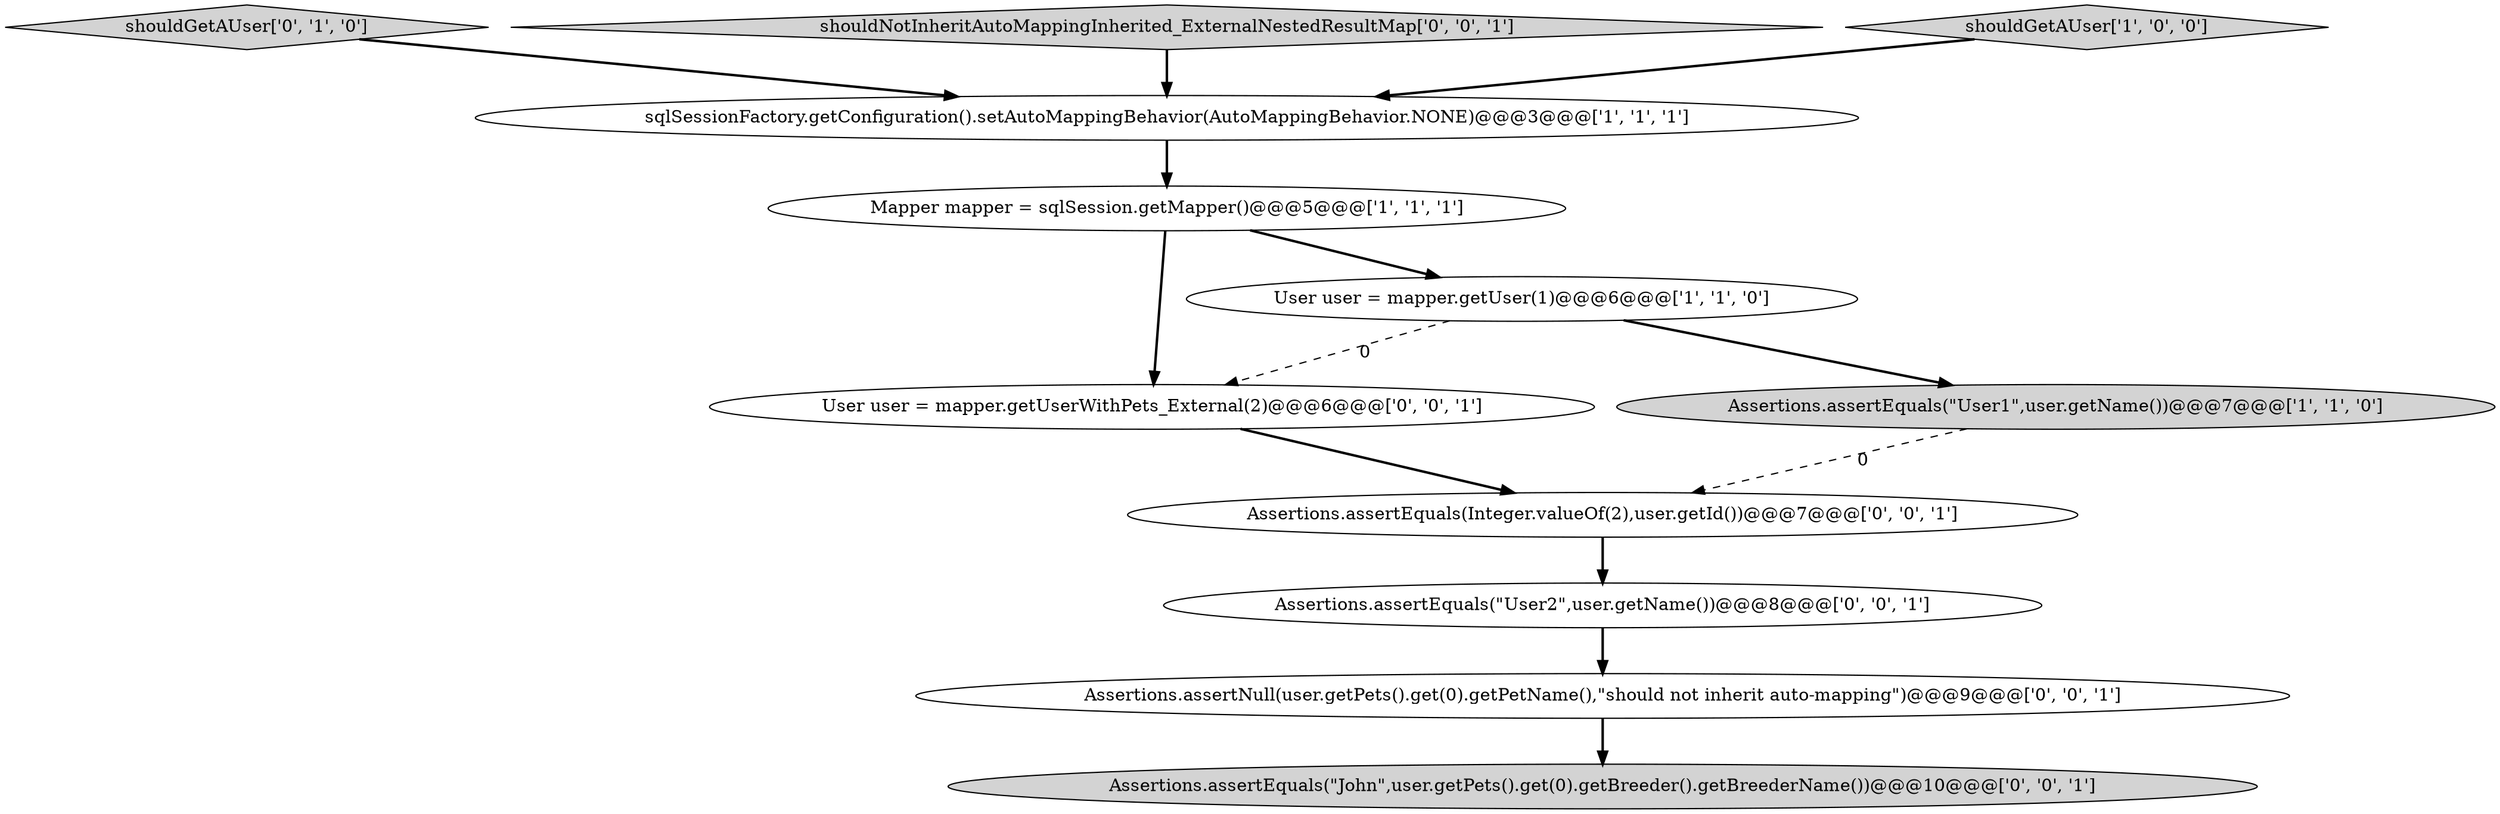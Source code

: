 digraph {
8 [style = filled, label = "User user = mapper.getUserWithPets_External(2)@@@6@@@['0', '0', '1']", fillcolor = white, shape = ellipse image = "AAA0AAABBB3BBB"];
0 [style = filled, label = "Assertions.assertEquals(\"User1\",user.getName())@@@7@@@['1', '1', '0']", fillcolor = lightgray, shape = ellipse image = "AAA0AAABBB1BBB"];
2 [style = filled, label = "Mapper mapper = sqlSession.getMapper()@@@5@@@['1', '1', '1']", fillcolor = white, shape = ellipse image = "AAA0AAABBB1BBB"];
3 [style = filled, label = "User user = mapper.getUser(1)@@@6@@@['1', '1', '0']", fillcolor = white, shape = ellipse image = "AAA0AAABBB1BBB"];
9 [style = filled, label = "Assertions.assertEquals(\"User2\",user.getName())@@@8@@@['0', '0', '1']", fillcolor = white, shape = ellipse image = "AAA0AAABBB3BBB"];
6 [style = filled, label = "Assertions.assertNull(user.getPets().get(0).getPetName(),\"should not inherit auto-mapping\")@@@9@@@['0', '0', '1']", fillcolor = white, shape = ellipse image = "AAA0AAABBB3BBB"];
5 [style = filled, label = "shouldGetAUser['0', '1', '0']", fillcolor = lightgray, shape = diamond image = "AAA0AAABBB2BBB"];
7 [style = filled, label = "Assertions.assertEquals(Integer.valueOf(2),user.getId())@@@7@@@['0', '0', '1']", fillcolor = white, shape = ellipse image = "AAA0AAABBB3BBB"];
10 [style = filled, label = "shouldNotInheritAutoMappingInherited_ExternalNestedResultMap['0', '0', '1']", fillcolor = lightgray, shape = diamond image = "AAA0AAABBB3BBB"];
1 [style = filled, label = "shouldGetAUser['1', '0', '0']", fillcolor = lightgray, shape = diamond image = "AAA0AAABBB1BBB"];
11 [style = filled, label = "Assertions.assertEquals(\"John\",user.getPets().get(0).getBreeder().getBreederName())@@@10@@@['0', '0', '1']", fillcolor = lightgray, shape = ellipse image = "AAA0AAABBB3BBB"];
4 [style = filled, label = "sqlSessionFactory.getConfiguration().setAutoMappingBehavior(AutoMappingBehavior.NONE)@@@3@@@['1', '1', '1']", fillcolor = white, shape = ellipse image = "AAA0AAABBB1BBB"];
8->7 [style = bold, label=""];
7->9 [style = bold, label=""];
3->8 [style = dashed, label="0"];
3->0 [style = bold, label=""];
1->4 [style = bold, label=""];
9->6 [style = bold, label=""];
4->2 [style = bold, label=""];
0->7 [style = dashed, label="0"];
6->11 [style = bold, label=""];
5->4 [style = bold, label=""];
2->3 [style = bold, label=""];
2->8 [style = bold, label=""];
10->4 [style = bold, label=""];
}
